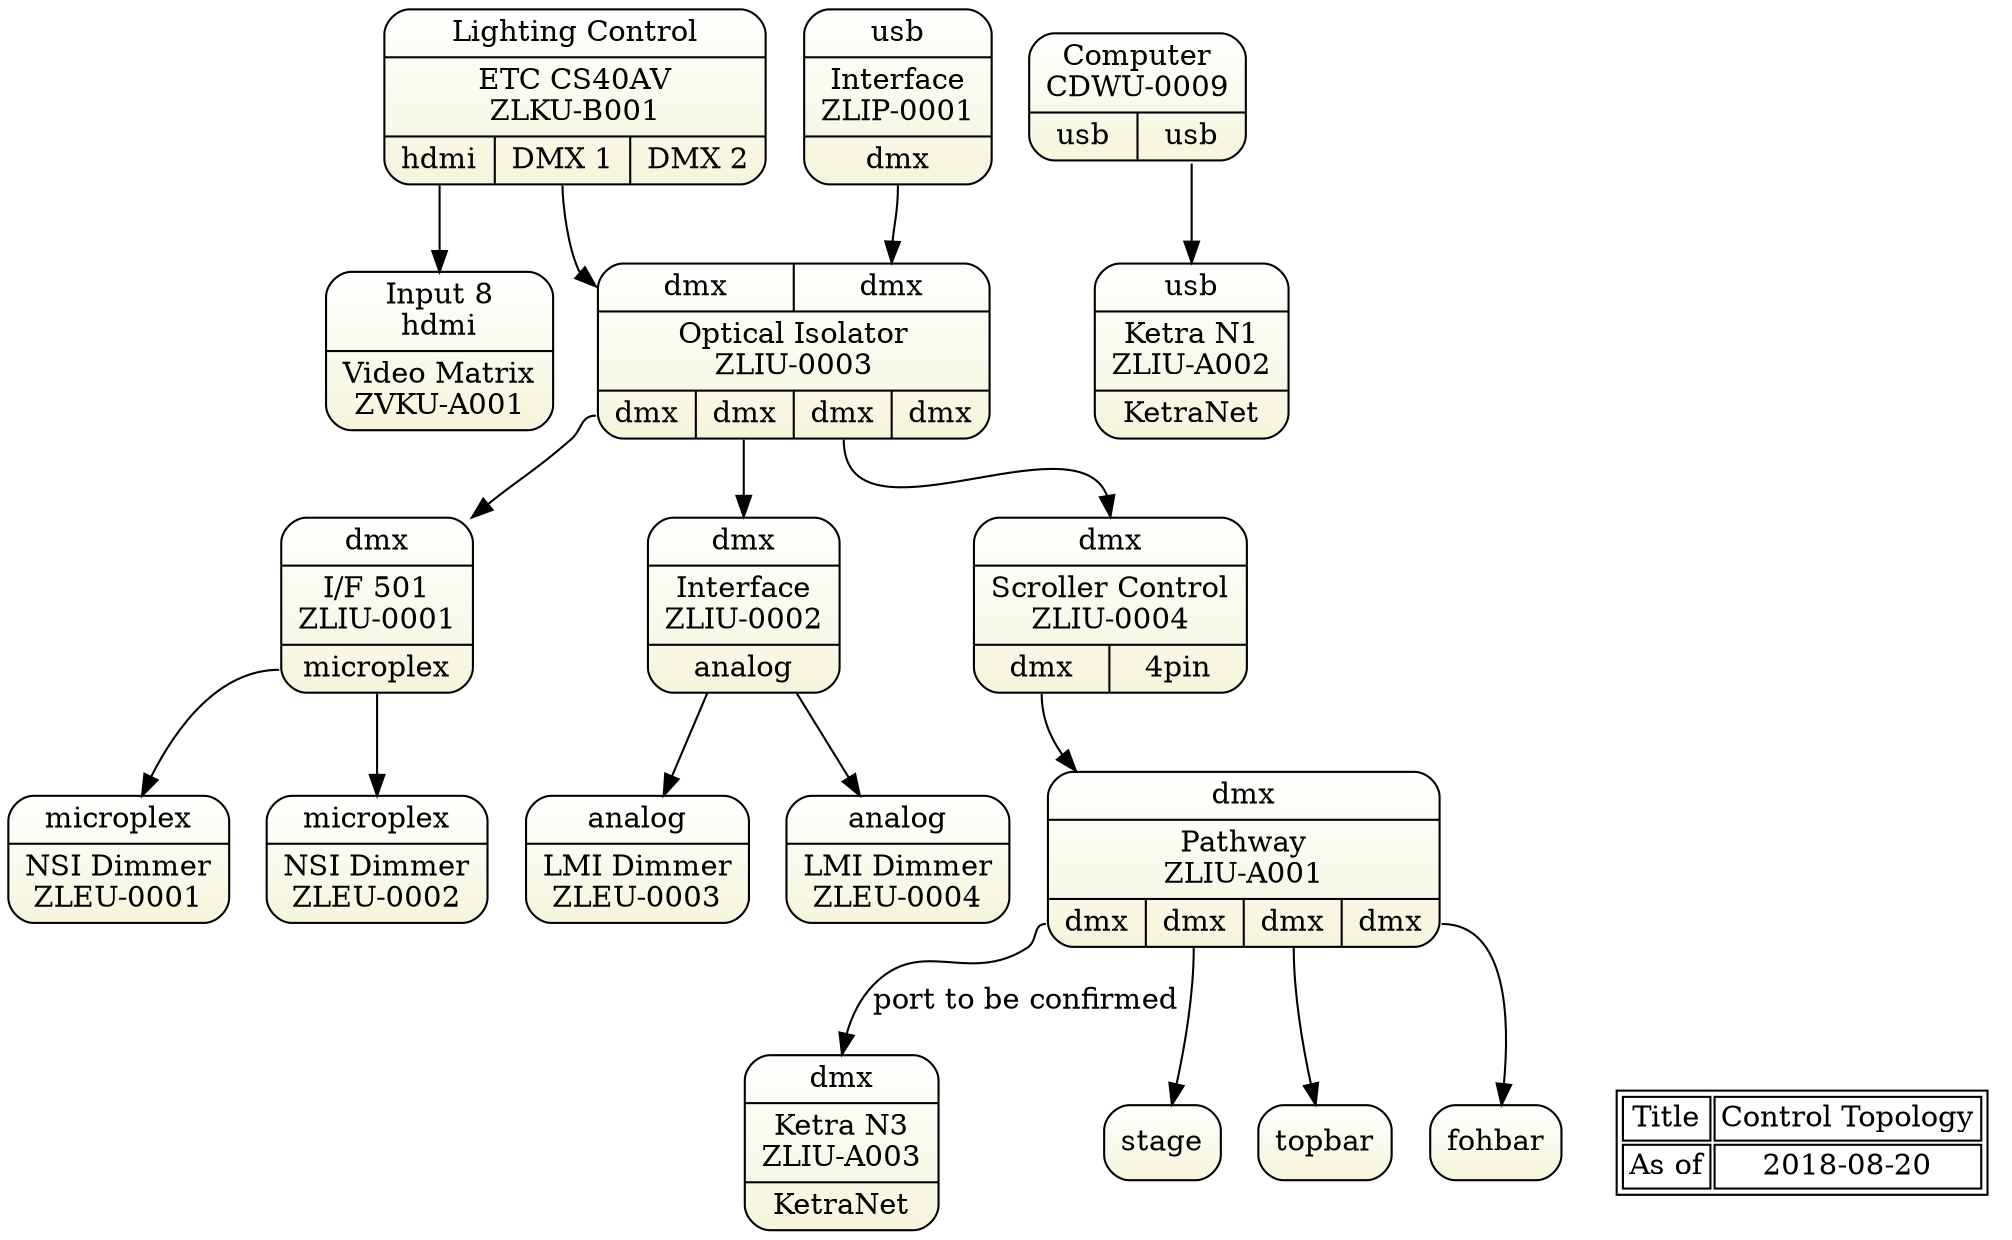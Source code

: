 digraph topology1 { 
graph [overlap = true, fontsize = 10, rankdir=TB 
      tooltip="Control Topology - DMX",
      fontname = Helvetica]

node [shape=Mrecord, tooltip="" , 
      fillcolor="white:beige" , style=filled  
      gradientangle=270]
      
console [label="{Lighting Control|ETC CS40AV\nZLKU-B001|{<hdmi>hdmi|<dmx1>DMX 1|<dmx2>DMX 2}}"]

computer [label="{{Computer\nCDWU-0009}|{ <o1>usb|<o2>usb }}"]

n1 [label="{<i>usb|Ketra N1\nZLIU-A002|KetraNet}"]
computer:o2 -> n1:i

matrix [label="{<i>Input 8\nhdmi|Video Matrix\nZVKU-A001}"]
console:hdmi   -> matrix:i8

optoisolator [label="{{<i1>dmx|<i2>dmx}|Optical Isolator\nZLIU-0003|{<o1>dmx|<o2>dmx|<o3>dmx|<o4>dmx}}"]

interface [label="{<i>dmx|I/F 501\nZLIU-0001|<o>microplex}"] 
usbdmx [label="{<i>usb|Interface\nZLIP-0001|<o>dmx}"] 

demux [label="{<i>dmx|Interface\nZLIU-0002|analog}"]

pathway [label="{<i>dmx|Pathway\nZLIU-A001|{<o1>dmx|<o2>dmx|<o3>dmx|<o4>dmx}}"]

chromaq [label="{<i>dmx|Scroller Control\nZLIU-0004|{<o1>dmx|<o2>4pin}}"]

n3 [label="{<i>dmx|Ketra N3\nZLIU-A003|<o>KetraNet}"]

chromaq:o1 -> pathway
pathway:o1 -> n3 [label="port to be confirmed"]
pathway:o2 -> stage
pathway:o3 -> topbar
pathway:o4 -> fohbar
 
nrd1 [label="{<i>microplex|NSI Dimmer\nZLEU-0001}"] 
nrd2 [label="{<i>microplex|NSI Dimmer\nZLEU-0002}"] 

analogdimmer1 [label="{<i>analog|LMI Dimmer\nZLEU-0003}"] 
analogdimmer2 [label="{<i>analog|LMI Dimmer\nZLEU-0004}"] 

console:dmx1 -> optoisolator:i1

interface:o -> nrd1:dmx
interface:o -> nrd2:dmx

optoisolator:o1 -> interface:dmx     
optoisolator:o2 -> demux:i
optoisolator:o3 -> chromaq:i

usbdmx:o -> optoisolator:i2

demux -> analogdimmer1
demux -> analogdimmer2

Node [shape=plaintext, fillcolor=white]
stamp [label= <<table>
<tr><td>Title</td>
    <td>Control Topology</td>
</tr>    
<tr><td>As of</td>
    <td>2018-08-20</td>
</tr>
   
</table>> ]  

{rank=same; stamp n3}
{rank=same; console computer}
 } 
